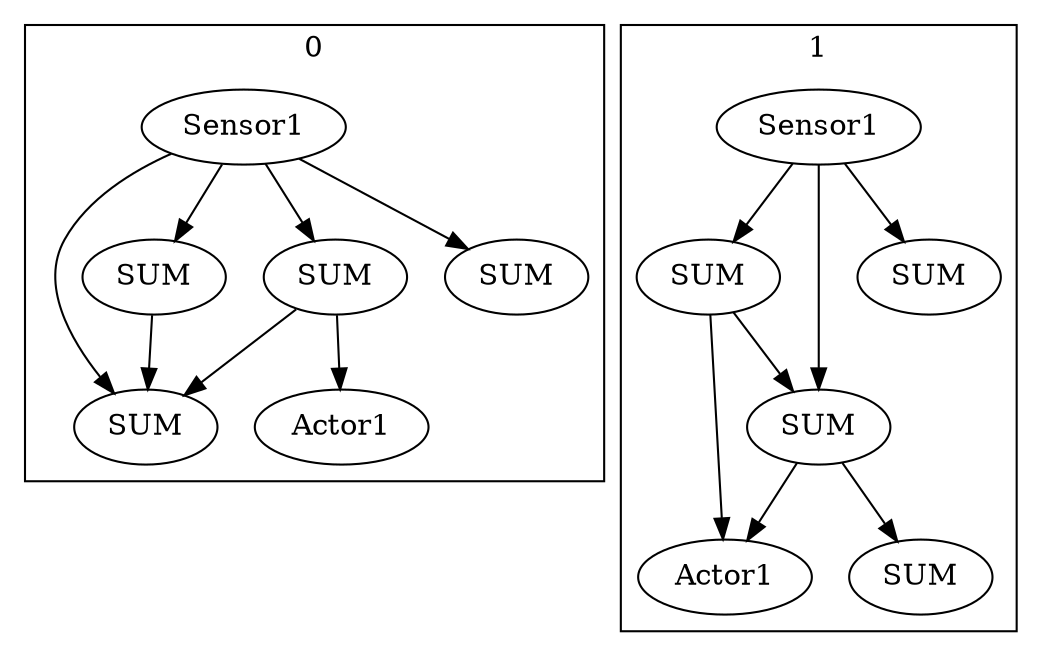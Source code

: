 digraph {
    subgraph cluster_0 {
        label="Brain";
    }
    subgraph cluster_1 {
        label="0";
        x0x11758SENSORSUM [label="Sensor1"];
        x0x11759NEURONSUM [label="SUM"];
        x0x11760NEURONSUM [label="SUM"];
        x0x11761NEURONSUM [label="SUM"];
        x0x11768NEURONSUM [label="SUM"];
        x0x11762ACTORSUM [label="Actor1"];
    }
    subgraph cluster_2 {
        label="1";
        x1x11763SENSORSUM [label="Sensor1"];
        x1x11764NEURONSUM [label="SUM"];
        x1x11765NEURONSUM [label="SUM"];
        x1x11766NEURONSUM [label="SUM"];
        x1x11769NEURONSUM [label="SUM"];
        x1x11767ACTORSUM [label="Actor1"];
    }
    x0x11758SENSORSUM -> x0x11759NEURONSUM
    x0x11760NEURONSUM -> x0x11762ACTORSUM
    x0x11758SENSORSUM -> x0x11768NEURONSUM
    x0x11758SENSORSUM -> x0x11761NEURONSUM
    x0x11760NEURONSUM -> x0x11759NEURONSUM
    x0x11761NEURONSUM -> x0x11759NEURONSUM
    x0x11758SENSORSUM -> x0x11760NEURONSUM
    x1x11765NEURONSUM -> x1x11766NEURONSUM
    x1x11764NEURONSUM -> x1x11765NEURONSUM
    x1x11763SENSORSUM -> x1x11764NEURONSUM
    x1x11765NEURONSUM -> x1x11767ACTORSUM
    x1x11764NEURONSUM -> x1x11767ACTORSUM
    x1x11763SENSORSUM -> x1x11765NEURONSUM
    x1x11763SENSORSUM -> x1x11769NEURONSUM
}
